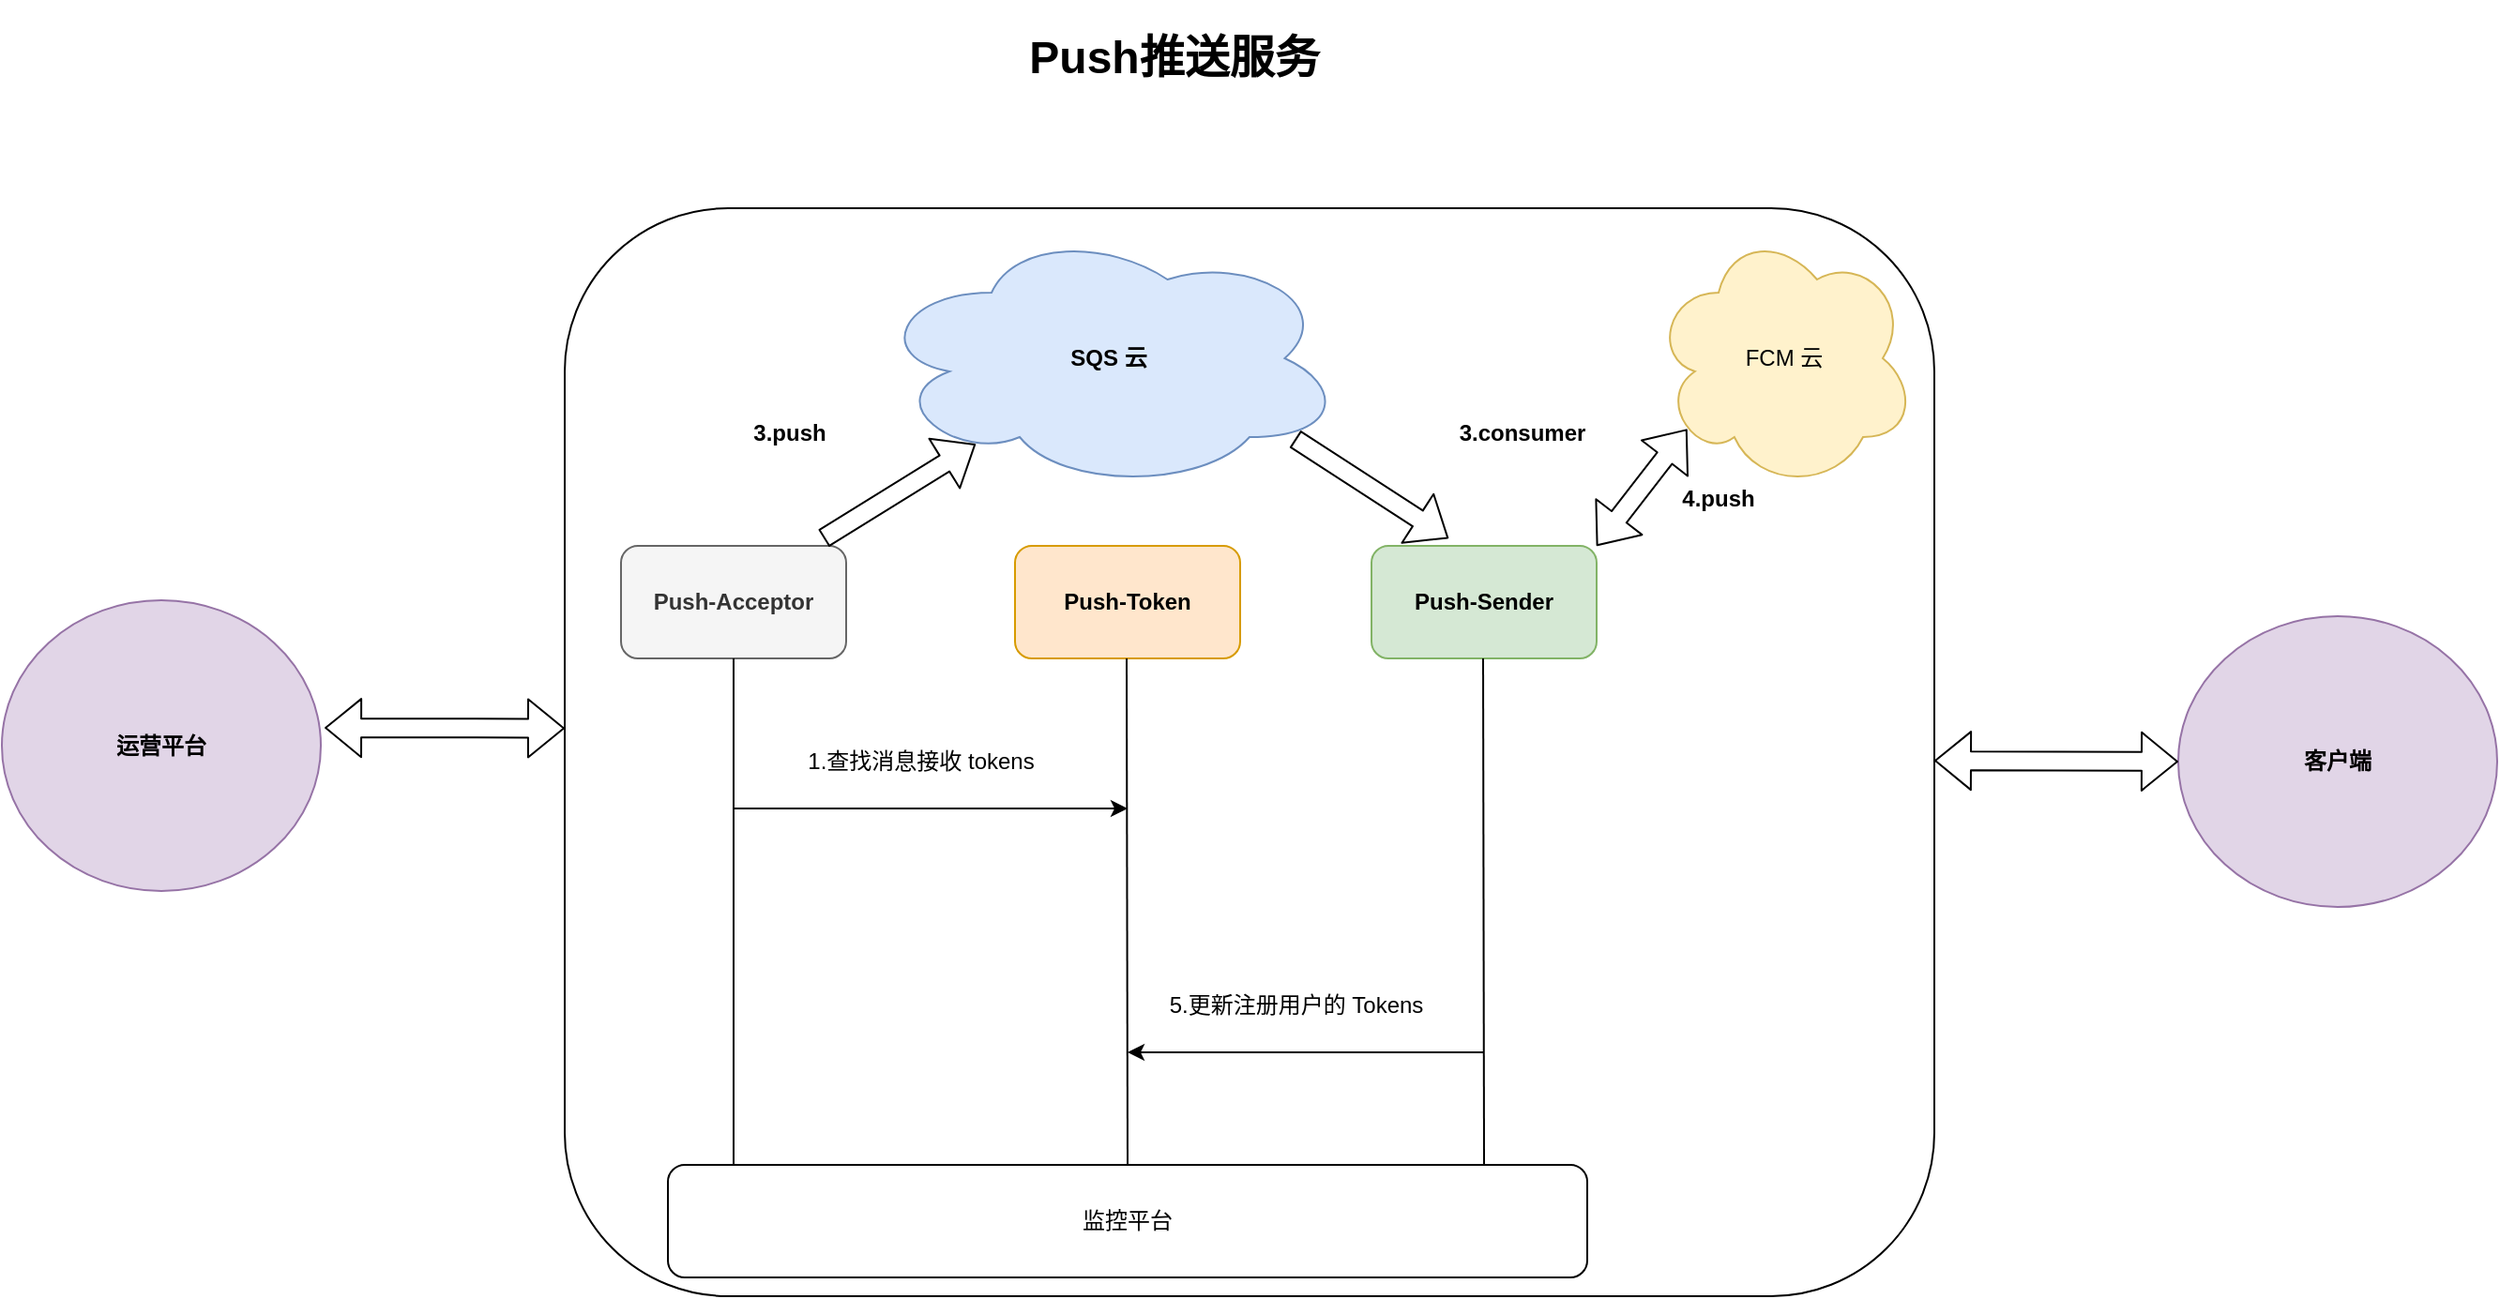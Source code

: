 <mxfile version="12.8.5" type="github">
  <diagram id="6a731a19-8d31-9384-78a2-239565b7b9f0" name="Page-1">
    <mxGraphModel dx="2066" dy="1131" grid="1" gridSize="10" guides="1" tooltips="1" connect="1" arrows="1" fold="1" page="1" pageScale="1" pageWidth="1169" pageHeight="827" background="#ffffff" math="0" shadow="0">
      <root>
        <mxCell id="0" />
        <mxCell id="1" parent="0" />
        <mxCell id="4YUYzeoJhx_1y0wlQecb-212" value="" style="rounded=1;whiteSpace=wrap;html=1;" vertex="1" parent="1">
          <mxGeometry x="410" y="160" width="730" height="580" as="geometry" />
        </mxCell>
        <mxCell id="4YUYzeoJhx_1y0wlQecb-143" value="&lt;b&gt;Push-Acceptor&lt;/b&gt;" style="rounded=1;whiteSpace=wrap;html=1;fillColor=#f5f5f5;strokeColor=#666666;fontColor=#333333;" vertex="1" parent="1">
          <mxGeometry x="440" y="340" width="120" height="60" as="geometry" />
        </mxCell>
        <mxCell id="4YUYzeoJhx_1y0wlQecb-145" value="Push-Sender" style="rounded=1;whiteSpace=wrap;html=1;fontStyle=1;fillColor=#d5e8d4;strokeColor=#82b366;" vertex="1" parent="1">
          <mxGeometry x="840" y="340" width="120" height="60" as="geometry" />
        </mxCell>
        <mxCell id="4YUYzeoJhx_1y0wlQecb-146" value="Push-Token" style="rounded=1;whiteSpace=wrap;html=1;fontStyle=1;fillColor=#ffe6cc;strokeColor=#d79b00;" vertex="1" parent="1">
          <mxGeometry x="650" y="340" width="120" height="60" as="geometry" />
        </mxCell>
        <mxCell id="4YUYzeoJhx_1y0wlQecb-147" value="" style="endArrow=none;html=1;entryX=0.5;entryY=1;entryDx=0;entryDy=0;" edge="1" parent="1" target="4YUYzeoJhx_1y0wlQecb-143">
          <mxGeometry width="50" height="50" relative="1" as="geometry">
            <mxPoint x="500" y="670" as="sourcePoint" />
            <mxPoint x="500" y="490" as="targetPoint" />
          </mxGeometry>
        </mxCell>
        <mxCell id="4YUYzeoJhx_1y0wlQecb-149" value="" style="endArrow=none;html=1;entryX=0.5;entryY=1;entryDx=0;entryDy=0;" edge="1" parent="1">
          <mxGeometry width="50" height="50" relative="1" as="geometry">
            <mxPoint x="900" y="670" as="sourcePoint" />
            <mxPoint x="899.5" y="400" as="targetPoint" />
          </mxGeometry>
        </mxCell>
        <mxCell id="4YUYzeoJhx_1y0wlQecb-150" value="" style="endArrow=none;html=1;entryX=0.5;entryY=1;entryDx=0;entryDy=0;" edge="1" parent="1">
          <mxGeometry width="50" height="50" relative="1" as="geometry">
            <mxPoint x="710" y="670" as="sourcePoint" />
            <mxPoint x="709.5" y="400" as="targetPoint" />
          </mxGeometry>
        </mxCell>
        <mxCell id="4YUYzeoJhx_1y0wlQecb-174" value="&lt;b&gt;SQS 云&lt;/b&gt;" style="ellipse;shape=cloud;whiteSpace=wrap;html=1;fillColor=#dae8fc;strokeColor=#6c8ebf;" vertex="1" parent="1">
          <mxGeometry x="575" y="170" width="250" height="140" as="geometry" />
        </mxCell>
        <mxCell id="4YUYzeoJhx_1y0wlQecb-179" value="FCM 云" style="ellipse;shape=cloud;whiteSpace=wrap;html=1;fillColor=#fff2cc;strokeColor=#d6b656;" vertex="1" parent="1">
          <mxGeometry x="990" y="170" width="140" height="140" as="geometry" />
        </mxCell>
        <mxCell id="4YUYzeoJhx_1y0wlQecb-182" value="" style="endArrow=classic;html=1;" edge="1" parent="1">
          <mxGeometry width="50" height="50" relative="1" as="geometry">
            <mxPoint x="500" y="480" as="sourcePoint" />
            <mxPoint x="710" y="480" as="targetPoint" />
          </mxGeometry>
        </mxCell>
        <mxCell id="4YUYzeoJhx_1y0wlQecb-183" value="" style="shape=flexArrow;endArrow=classic;html=1;entryX=0.216;entryY=0.827;entryDx=0;entryDy=0;entryPerimeter=0;exitX=0.9;exitY=-0.067;exitDx=0;exitDy=0;exitPerimeter=0;" edge="1" parent="1" source="4YUYzeoJhx_1y0wlQecb-143" target="4YUYzeoJhx_1y0wlQecb-174">
          <mxGeometry width="50" height="50" relative="1" as="geometry">
            <mxPoint x="550" y="330" as="sourcePoint" />
            <mxPoint x="610" y="270" as="targetPoint" />
          </mxGeometry>
        </mxCell>
        <mxCell id="4YUYzeoJhx_1y0wlQecb-184" value="" style="shape=flexArrow;endArrow=classic;html=1;exitX=0.897;exitY=0.807;exitDx=0;exitDy=0;exitPerimeter=0;entryX=0.342;entryY=-0.067;entryDx=0;entryDy=0;entryPerimeter=0;" edge="1" parent="1" source="4YUYzeoJhx_1y0wlQecb-174" target="4YUYzeoJhx_1y0wlQecb-145">
          <mxGeometry width="50" height="50" relative="1" as="geometry">
            <mxPoint x="820" y="280" as="sourcePoint" />
            <mxPoint x="890" y="320" as="targetPoint" />
          </mxGeometry>
        </mxCell>
        <mxCell id="4YUYzeoJhx_1y0wlQecb-185" value="&lt;b&gt;3.push&lt;/b&gt;" style="text;html=1;strokeColor=none;fillColor=none;align=center;verticalAlign=middle;whiteSpace=wrap;rounded=0;" vertex="1" parent="1">
          <mxGeometry x="510" y="270" width="40" height="20" as="geometry" />
        </mxCell>
        <mxCell id="4YUYzeoJhx_1y0wlQecb-186" value="&lt;b&gt;3.consumer&lt;/b&gt;" style="text;html=1;align=center;verticalAlign=middle;resizable=0;points=[];autosize=1;" vertex="1" parent="1">
          <mxGeometry x="880" y="270" width="80" height="20" as="geometry" />
        </mxCell>
        <mxCell id="4YUYzeoJhx_1y0wlQecb-188" value="1.查找消息接收 tokens" style="text;html=1;strokeColor=none;fillColor=none;align=center;verticalAlign=middle;whiteSpace=wrap;rounded=0;" vertex="1" parent="1">
          <mxGeometry x="530" y="440" width="140" height="30" as="geometry" />
        </mxCell>
        <mxCell id="4YUYzeoJhx_1y0wlQecb-190" value="&lt;b&gt;4.push&lt;/b&gt;" style="text;html=1;strokeColor=none;fillColor=none;align=center;verticalAlign=middle;whiteSpace=wrap;rounded=0;" vertex="1" parent="1">
          <mxGeometry x="955" y="300" width="140" height="30" as="geometry" />
        </mxCell>
        <mxCell id="4YUYzeoJhx_1y0wlQecb-191" value="" style="endArrow=classic;html=1;" edge="1" parent="1">
          <mxGeometry width="50" height="50" relative="1" as="geometry">
            <mxPoint x="900" y="610" as="sourcePoint" />
            <mxPoint x="710" y="610" as="targetPoint" />
          </mxGeometry>
        </mxCell>
        <mxCell id="4YUYzeoJhx_1y0wlQecb-193" value="5.更新注册用户的 Tokens" style="text;html=1;strokeColor=none;fillColor=none;align=center;verticalAlign=middle;whiteSpace=wrap;rounded=0;" vertex="1" parent="1">
          <mxGeometry x="730" y="570" width="140" height="30" as="geometry" />
        </mxCell>
        <mxCell id="4YUYzeoJhx_1y0wlQecb-197" value="&lt;b&gt;运营平台&lt;/b&gt;" style="ellipse;whiteSpace=wrap;html=1;fillColor=#e1d5e7;strokeColor=#9673a6;" vertex="1" parent="1">
          <mxGeometry x="110" y="369" width="170" height="155" as="geometry" />
        </mxCell>
        <mxCell id="4YUYzeoJhx_1y0wlQecb-211" value="监控平台" style="rounded=1;whiteSpace=wrap;html=1;" vertex="1" parent="1">
          <mxGeometry x="465" y="670" width="490" height="60" as="geometry" />
        </mxCell>
        <mxCell id="4YUYzeoJhx_1y0wlQecb-217" value="" style="shape=flexArrow;endArrow=classic;startArrow=classic;html=1;entryX=0.13;entryY=0.77;entryDx=0;entryDy=0;entryPerimeter=0;exitX=1;exitY=0;exitDx=0;exitDy=0;" edge="1" parent="1" source="4YUYzeoJhx_1y0wlQecb-145" target="4YUYzeoJhx_1y0wlQecb-179">
          <mxGeometry width="50" height="50" relative="1" as="geometry">
            <mxPoint x="900" y="530" as="sourcePoint" />
            <mxPoint x="1010" y="530" as="targetPoint" />
          </mxGeometry>
        </mxCell>
        <mxCell id="4YUYzeoJhx_1y0wlQecb-222" value="&lt;b&gt;客户端&lt;/b&gt;" style="ellipse;whiteSpace=wrap;html=1;fillColor=#e1d5e7;strokeColor=#9673a6;" vertex="1" parent="1">
          <mxGeometry x="1270" y="377.5" width="170" height="155" as="geometry" />
        </mxCell>
        <mxCell id="4YUYzeoJhx_1y0wlQecb-225" value="" style="shape=flexArrow;endArrow=classic;startArrow=classic;html=1;exitX=1.012;exitY=0.439;exitDx=0;exitDy=0;exitPerimeter=0;entryX=0;entryY=0.478;entryDx=0;entryDy=0;entryPerimeter=0;" edge="1" parent="1" source="4YUYzeoJhx_1y0wlQecb-197" target="4YUYzeoJhx_1y0wlQecb-212">
          <mxGeometry width="50" height="50" relative="1" as="geometry">
            <mxPoint x="330" y="480" as="sourcePoint" />
            <mxPoint x="380" y="430" as="targetPoint" />
          </mxGeometry>
        </mxCell>
        <mxCell id="4YUYzeoJhx_1y0wlQecb-227" value="" style="shape=flexArrow;endArrow=classic;startArrow=classic;html=1;exitX=1.012;exitY=0.439;exitDx=0;exitDy=0;exitPerimeter=0;entryX=0;entryY=0.5;entryDx=0;entryDy=0;" edge="1" parent="1" target="4YUYzeoJhx_1y0wlQecb-222">
          <mxGeometry width="50" height="50" relative="1" as="geometry">
            <mxPoint x="1140" y="454.495" as="sourcePoint" />
            <mxPoint x="1267.96" y="454.69" as="targetPoint" />
          </mxGeometry>
        </mxCell>
        <mxCell id="4YUYzeoJhx_1y0wlQecb-228" value="&lt;h1&gt;&lt;b&gt;Push推送服务&lt;/b&gt;&lt;/h1&gt;" style="text;html=1;strokeColor=none;fillColor=none;align=center;verticalAlign=middle;whiteSpace=wrap;rounded=0;" vertex="1" parent="1">
          <mxGeometry x="620" y="70" width="230" height="20" as="geometry" />
        </mxCell>
      </root>
    </mxGraphModel>
  </diagram>
</mxfile>
